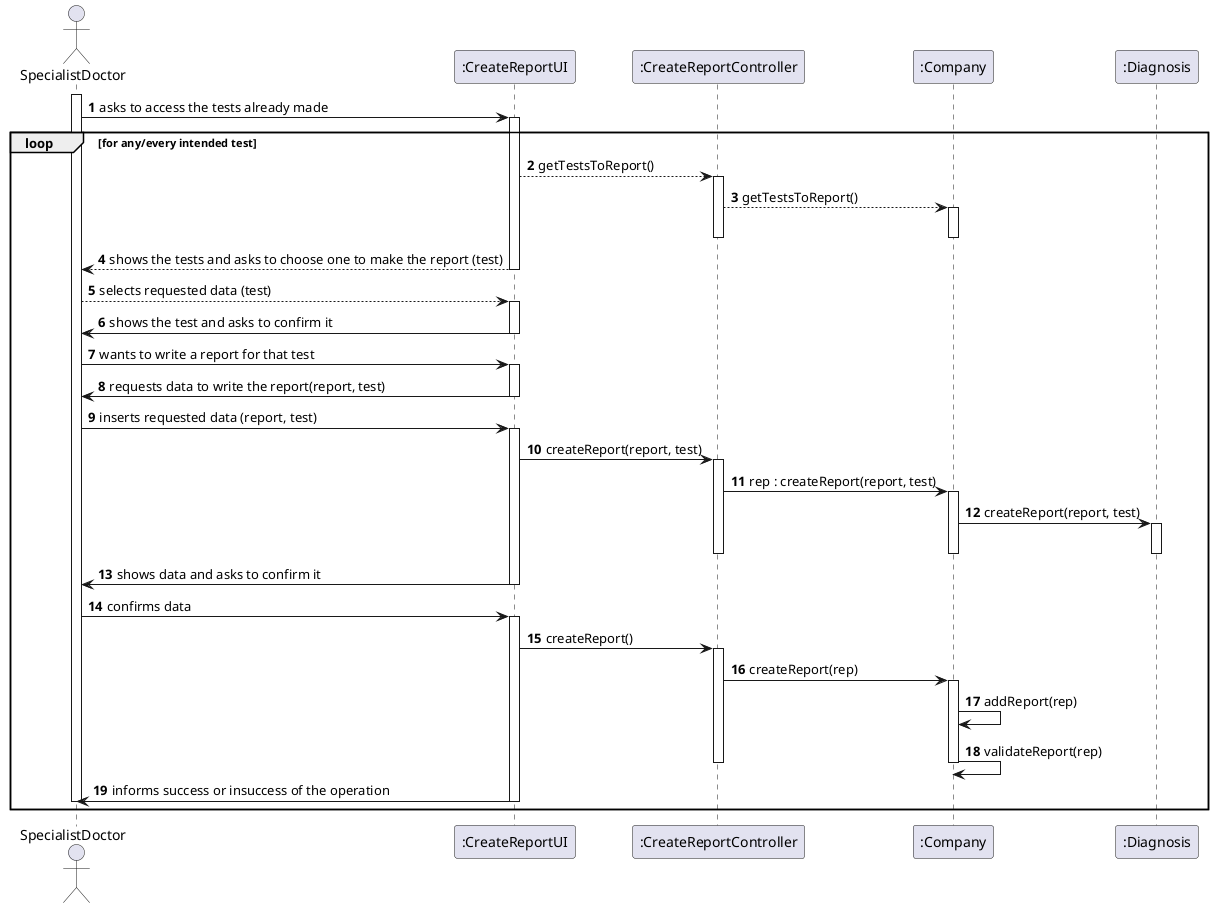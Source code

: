 @startuml
autonumber

actor "SpecialistDoctor" as Spec

participant ":CreateReportUI" as UI
participant ":CreateReportController" as CRC
participant ":Company" as COM
participant ":Diagnosis" as DIAG


activate Spec

Spec -> UI : asks to access the tests already made

loop for any/every intended test

activate UI

UI --> CRC : getTestsToReport()

activate CRC

CRC --> COM : getTestsToReport()

activate COM

deactivate COM

deactivate CRC

UI --> Spec : shows the tests and asks to choose one to make the report (test)

deactivate UI

Spec --> UI : selects requested data (test)

activate UI

UI -> Spec : shows the test and asks to confirm it

deactivate UI

Spec -> UI : wants to write a report for that test

activate UI

UI -> Spec : requests data to write the report(report, test)

deactivate UI

Spec -> UI : inserts requested data (report, test)

activate UI

UI -> CRC : createReport(report, test)

activate CRC

CRC -> COM : rep : createReport(report, test)

activate COM

COM -> DIAG : createReport(report, test)

activate DIAG

deactivate DIAG
deactivate COM
deactivate CRC

UI -> Spec : shows data and asks to confirm it

deactivate UI

Spec -> UI : confirms data

activate UI

UI -> CRC : createReport()

activate CRC

CRC -> COM : createReport(rep)

activate COM

COM -> COM : addReport(rep)
COM -> COM : validateReport(rep)

deactivate COM
deactivate CRC

UI -> Spec : informs success or insuccess of the operation

deactivate UI
deactivate Spec

end
@enduml





